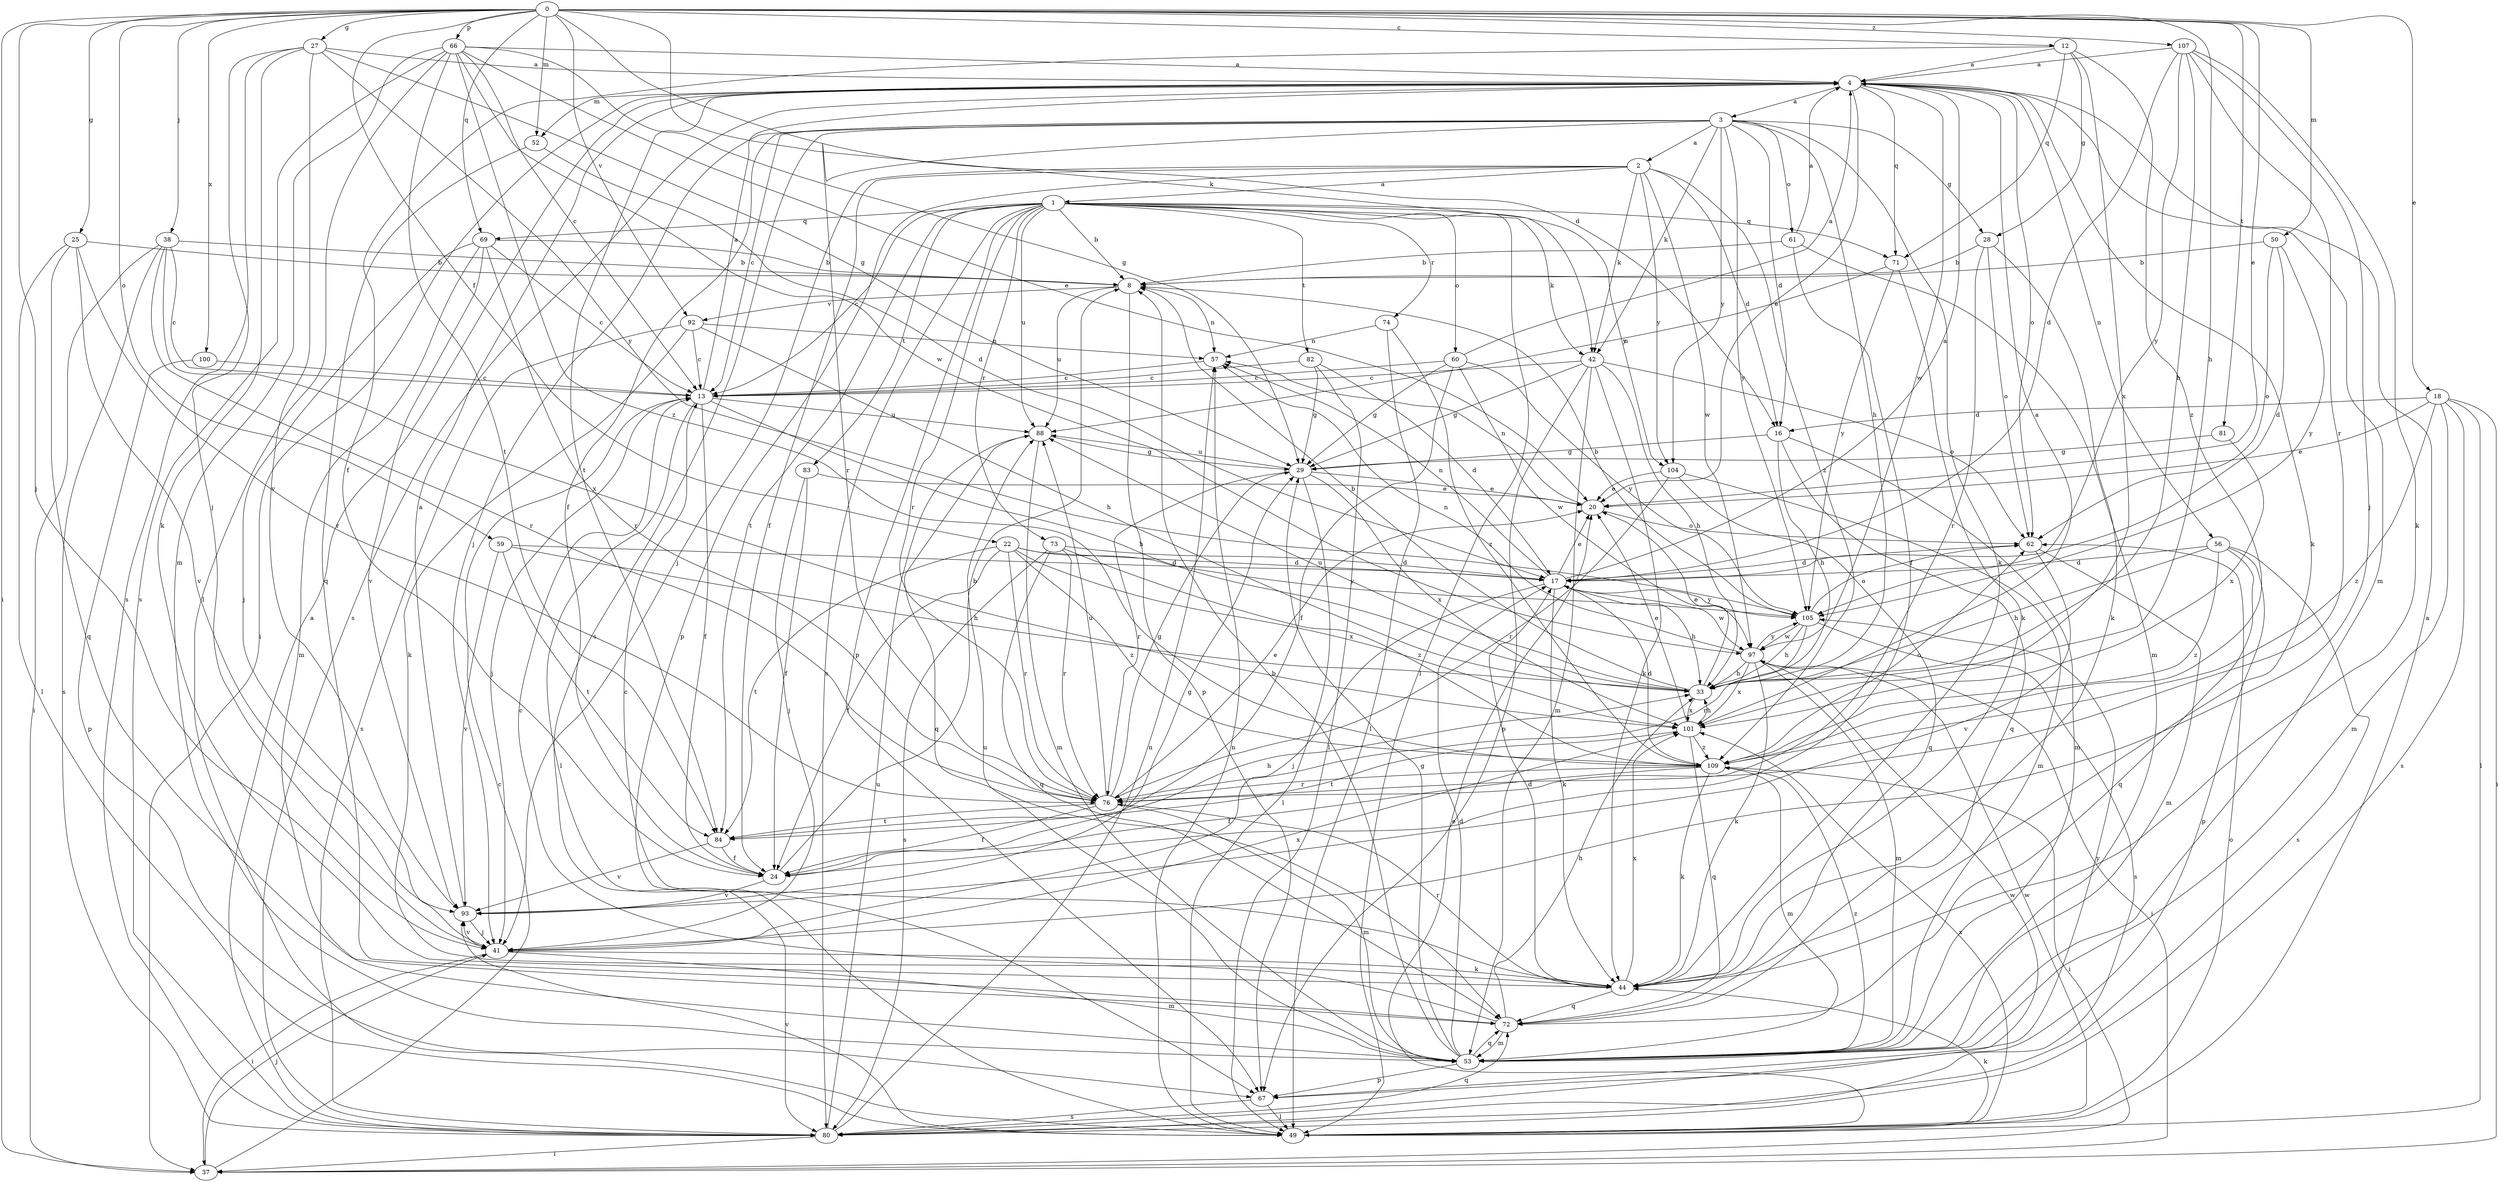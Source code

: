 strict digraph  {
0;
1;
2;
3;
4;
8;
12;
13;
16;
17;
18;
20;
22;
24;
25;
27;
28;
29;
33;
37;
38;
41;
42;
44;
49;
50;
52;
53;
56;
57;
59;
60;
61;
62;
66;
67;
69;
71;
72;
73;
74;
76;
80;
81;
82;
83;
84;
88;
92;
93;
97;
100;
101;
104;
105;
107;
109;
0 -> 12  [label=c];
0 -> 16  [label=d];
0 -> 18  [label=e];
0 -> 20  [label=e];
0 -> 22  [label=f];
0 -> 25  [label=g];
0 -> 27  [label=g];
0 -> 33  [label=h];
0 -> 37  [label=i];
0 -> 38  [label=j];
0 -> 41  [label=j];
0 -> 42  [label=k];
0 -> 50  [label=m];
0 -> 52  [label=m];
0 -> 59  [label=o];
0 -> 66  [label=p];
0 -> 69  [label=q];
0 -> 81  [label=t];
0 -> 92  [label=v];
0 -> 100  [label=x];
0 -> 107  [label=z];
1 -> 8  [label=b];
1 -> 13  [label=c];
1 -> 42  [label=k];
1 -> 49  [label=l];
1 -> 60  [label=o];
1 -> 67  [label=p];
1 -> 69  [label=q];
1 -> 71  [label=q];
1 -> 73  [label=r];
1 -> 74  [label=r];
1 -> 76  [label=r];
1 -> 80  [label=s];
1 -> 82  [label=t];
1 -> 83  [label=t];
1 -> 84  [label=t];
1 -> 88  [label=u];
1 -> 104  [label=y];
2 -> 1  [label=a];
2 -> 16  [label=d];
2 -> 24  [label=f];
2 -> 41  [label=j];
2 -> 42  [label=k];
2 -> 67  [label=p];
2 -> 97  [label=w];
2 -> 104  [label=y];
2 -> 109  [label=z];
3 -> 2  [label=a];
3 -> 13  [label=c];
3 -> 16  [label=d];
3 -> 24  [label=f];
3 -> 28  [label=g];
3 -> 33  [label=h];
3 -> 41  [label=j];
3 -> 42  [label=k];
3 -> 44  [label=k];
3 -> 61  [label=o];
3 -> 76  [label=r];
3 -> 80  [label=s];
3 -> 104  [label=y];
3 -> 105  [label=y];
4 -> 3  [label=a];
4 -> 20  [label=e];
4 -> 37  [label=i];
4 -> 44  [label=k];
4 -> 52  [label=m];
4 -> 53  [label=m];
4 -> 56  [label=n];
4 -> 62  [label=o];
4 -> 71  [label=q];
4 -> 80  [label=s];
4 -> 84  [label=t];
4 -> 97  [label=w];
8 -> 57  [label=n];
8 -> 67  [label=p];
8 -> 88  [label=u];
8 -> 92  [label=v];
12 -> 4  [label=a];
12 -> 24  [label=f];
12 -> 28  [label=g];
12 -> 71  [label=q];
12 -> 101  [label=x];
12 -> 109  [label=z];
13 -> 4  [label=a];
13 -> 24  [label=f];
13 -> 33  [label=h];
13 -> 41  [label=j];
13 -> 49  [label=l];
13 -> 88  [label=u];
16 -> 29  [label=g];
16 -> 33  [label=h];
16 -> 53  [label=m];
16 -> 72  [label=q];
17 -> 4  [label=a];
17 -> 20  [label=e];
17 -> 33  [label=h];
17 -> 41  [label=j];
17 -> 44  [label=k];
17 -> 57  [label=n];
17 -> 97  [label=w];
17 -> 105  [label=y];
18 -> 16  [label=d];
18 -> 20  [label=e];
18 -> 37  [label=i];
18 -> 49  [label=l];
18 -> 53  [label=m];
18 -> 80  [label=s];
18 -> 109  [label=z];
20 -> 57  [label=n];
20 -> 62  [label=o];
22 -> 17  [label=d];
22 -> 24  [label=f];
22 -> 76  [label=r];
22 -> 84  [label=t];
22 -> 101  [label=x];
22 -> 105  [label=y];
22 -> 109  [label=z];
24 -> 8  [label=b];
24 -> 93  [label=v];
25 -> 8  [label=b];
25 -> 49  [label=l];
25 -> 72  [label=q];
25 -> 76  [label=r];
25 -> 93  [label=v];
27 -> 4  [label=a];
27 -> 29  [label=g];
27 -> 41  [label=j];
27 -> 44  [label=k];
27 -> 80  [label=s];
27 -> 93  [label=v];
27 -> 105  [label=y];
28 -> 8  [label=b];
28 -> 44  [label=k];
28 -> 62  [label=o];
28 -> 76  [label=r];
29 -> 20  [label=e];
29 -> 49  [label=l];
29 -> 76  [label=r];
29 -> 88  [label=u];
29 -> 101  [label=x];
33 -> 8  [label=b];
33 -> 20  [label=e];
33 -> 88  [label=u];
33 -> 101  [label=x];
37 -> 13  [label=c];
37 -> 41  [label=j];
38 -> 8  [label=b];
38 -> 13  [label=c];
38 -> 37  [label=i];
38 -> 76  [label=r];
38 -> 80  [label=s];
38 -> 101  [label=x];
41 -> 37  [label=i];
41 -> 44  [label=k];
41 -> 53  [label=m];
41 -> 93  [label=v];
41 -> 101  [label=x];
42 -> 13  [label=c];
42 -> 29  [label=g];
42 -> 33  [label=h];
42 -> 44  [label=k];
42 -> 53  [label=m];
42 -> 62  [label=o];
42 -> 67  [label=p];
44 -> 13  [label=c];
44 -> 17  [label=d];
44 -> 72  [label=q];
44 -> 76  [label=r];
44 -> 101  [label=x];
49 -> 4  [label=a];
49 -> 20  [label=e];
49 -> 44  [label=k];
49 -> 57  [label=n];
49 -> 62  [label=o];
49 -> 93  [label=v];
49 -> 97  [label=w];
49 -> 101  [label=x];
50 -> 8  [label=b];
50 -> 17  [label=d];
50 -> 62  [label=o];
50 -> 105  [label=y];
52 -> 17  [label=d];
52 -> 72  [label=q];
53 -> 8  [label=b];
53 -> 17  [label=d];
53 -> 29  [label=g];
53 -> 67  [label=p];
53 -> 72  [label=q];
53 -> 88  [label=u];
53 -> 109  [label=z];
56 -> 17  [label=d];
56 -> 33  [label=h];
56 -> 67  [label=p];
56 -> 72  [label=q];
56 -> 80  [label=s];
56 -> 109  [label=z];
57 -> 13  [label=c];
59 -> 17  [label=d];
59 -> 33  [label=h];
59 -> 84  [label=t];
59 -> 93  [label=v];
60 -> 4  [label=a];
60 -> 13  [label=c];
60 -> 24  [label=f];
60 -> 29  [label=g];
60 -> 97  [label=w];
60 -> 105  [label=y];
61 -> 4  [label=a];
61 -> 8  [label=b];
61 -> 24  [label=f];
61 -> 53  [label=m];
62 -> 17  [label=d];
62 -> 53  [label=m];
62 -> 93  [label=v];
66 -> 4  [label=a];
66 -> 13  [label=c];
66 -> 20  [label=e];
66 -> 29  [label=g];
66 -> 49  [label=l];
66 -> 53  [label=m];
66 -> 80  [label=s];
66 -> 84  [label=t];
66 -> 97  [label=w];
66 -> 109  [label=z];
67 -> 49  [label=l];
67 -> 80  [label=s];
67 -> 105  [label=y];
69 -> 8  [label=b];
69 -> 13  [label=c];
69 -> 41  [label=j];
69 -> 53  [label=m];
69 -> 76  [label=r];
69 -> 93  [label=v];
71 -> 44  [label=k];
71 -> 88  [label=u];
71 -> 105  [label=y];
72 -> 13  [label=c];
72 -> 33  [label=h];
72 -> 53  [label=m];
73 -> 17  [label=d];
73 -> 72  [label=q];
73 -> 76  [label=r];
73 -> 80  [label=s];
73 -> 109  [label=z];
74 -> 49  [label=l];
74 -> 57  [label=n];
74 -> 109  [label=z];
76 -> 20  [label=e];
76 -> 24  [label=f];
76 -> 29  [label=g];
76 -> 53  [label=m];
76 -> 84  [label=t];
76 -> 88  [label=u];
80 -> 4  [label=a];
80 -> 37  [label=i];
80 -> 57  [label=n];
80 -> 72  [label=q];
80 -> 88  [label=u];
80 -> 97  [label=w];
81 -> 29  [label=g];
81 -> 101  [label=x];
82 -> 13  [label=c];
82 -> 17  [label=d];
82 -> 29  [label=g];
82 -> 49  [label=l];
83 -> 20  [label=e];
83 -> 24  [label=f];
83 -> 41  [label=j];
84 -> 24  [label=f];
84 -> 33  [label=h];
84 -> 93  [label=v];
88 -> 29  [label=g];
88 -> 53  [label=m];
88 -> 72  [label=q];
92 -> 13  [label=c];
92 -> 33  [label=h];
92 -> 44  [label=k];
92 -> 57  [label=n];
92 -> 80  [label=s];
93 -> 4  [label=a];
93 -> 29  [label=g];
93 -> 41  [label=j];
97 -> 33  [label=h];
97 -> 37  [label=i];
97 -> 44  [label=k];
97 -> 53  [label=m];
97 -> 57  [label=n];
97 -> 101  [label=x];
97 -> 105  [label=y];
100 -> 13  [label=c];
100 -> 67  [label=p];
101 -> 4  [label=a];
101 -> 20  [label=e];
101 -> 33  [label=h];
101 -> 72  [label=q];
101 -> 84  [label=t];
101 -> 109  [label=z];
104 -> 20  [label=e];
104 -> 53  [label=m];
104 -> 72  [label=q];
104 -> 76  [label=r];
105 -> 8  [label=b];
105 -> 33  [label=h];
105 -> 62  [label=o];
105 -> 76  [label=r];
105 -> 80  [label=s];
105 -> 97  [label=w];
107 -> 4  [label=a];
107 -> 17  [label=d];
107 -> 33  [label=h];
107 -> 41  [label=j];
107 -> 44  [label=k];
107 -> 76  [label=r];
107 -> 105  [label=y];
109 -> 17  [label=d];
109 -> 24  [label=f];
109 -> 37  [label=i];
109 -> 44  [label=k];
109 -> 53  [label=m];
109 -> 62  [label=o];
109 -> 76  [label=r];
}
